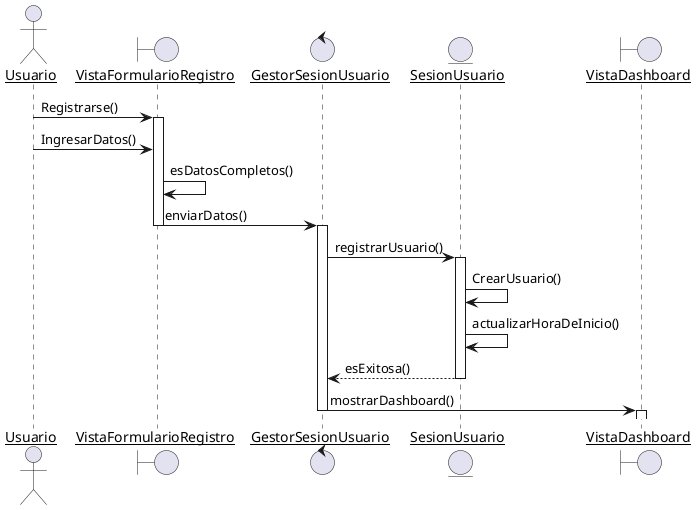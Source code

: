 @startuml DiagramaDeSecuenciaRegistrarse
skinparam sequenceParticipant underline

actor Usuario as user
boundary VistaFormularioRegistro
control GestorSesionUsuario
entity SesionUsuario
boundary VistaDashboard


user -> VistaFormularioRegistro : Registrarse()
activate VistaFormularioRegistro
user -> VistaFormularioRegistro : IngresarDatos()
VistaFormularioRegistro -> VistaFormularioRegistro : esDatosCompletos()
VistaFormularioRegistro -> GestorSesionUsuario : enviarDatos()
deactivate VistaFormularioRegistro
activate GestorSesionUsuario
GestorSesionUsuario -> SesionUsuario : registrarUsuario()
activate SesionUsuario
SesionUsuario -> SesionUsuario : CrearUsuario()
SesionUsuario -> SesionUsuario :  actualizarHoraDeInicio()
SesionUsuario --> GestorSesionUsuario : esExitosa()
deactivate SesionUsuario
GestorSesionUsuario -> VistaDashboard : mostrarDashboard()
deactivate GestorSesionUsuario
activate VistaDashboard
deactivate VistaDashboard


@enduml